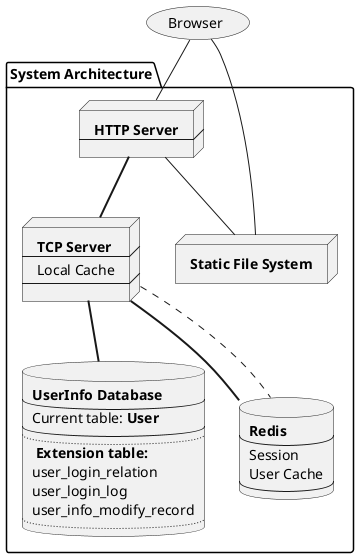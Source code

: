 @startuml
usecase Browser
package "System Architecture" {
node HTTPServer [
<b>HTTP Server
----
]
node TCPServer [
<b>TCP Server
----
Local Cache
----
]
node FileSystem [
<b>Static File System
]

database database [
<b>UserInfo Database
----
Current table: <b>User
----
....
<b> Extension table:
user_login_relation
user_login_log
user_info_modify_record
....
]

database Redis [
<b>Redis
----
Session
User Cache
----
]

HTTPServer == TCPServer
Browser -- HTTPServer
Browser -- FileSystem
HTTPServer -- FileSystem


TCPServer == Redis
TCPServer .. Redis
TCPServer == database

}
@enduml